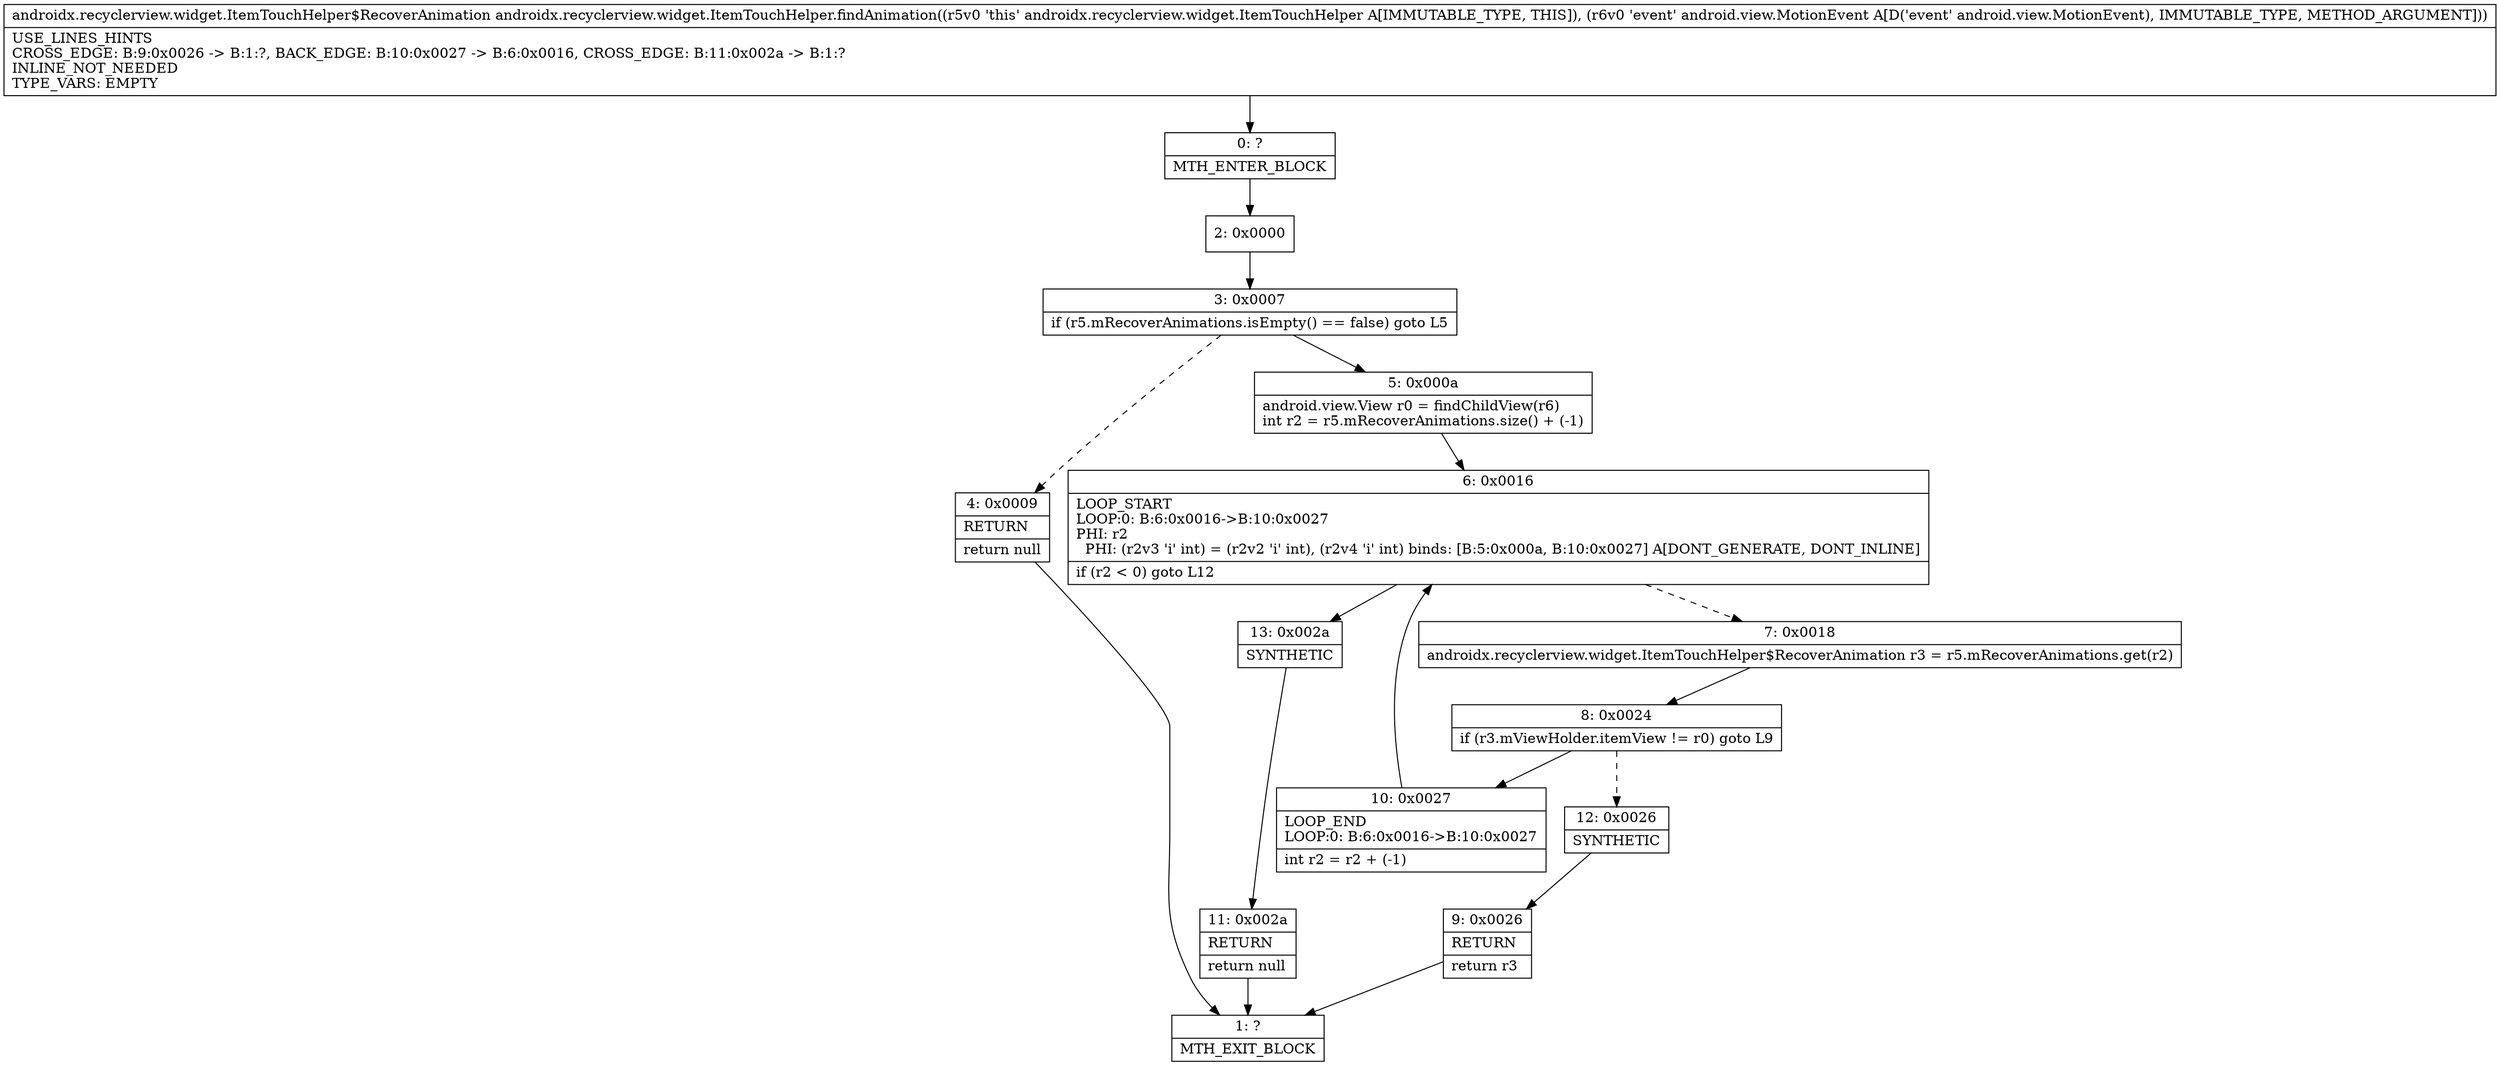 digraph "CFG forandroidx.recyclerview.widget.ItemTouchHelper.findAnimation(Landroid\/view\/MotionEvent;)Landroidx\/recyclerview\/widget\/ItemTouchHelper$RecoverAnimation;" {
Node_0 [shape=record,label="{0\:\ ?|MTH_ENTER_BLOCK\l}"];
Node_2 [shape=record,label="{2\:\ 0x0000}"];
Node_3 [shape=record,label="{3\:\ 0x0007|if (r5.mRecoverAnimations.isEmpty() == false) goto L5\l}"];
Node_4 [shape=record,label="{4\:\ 0x0009|RETURN\l|return null\l}"];
Node_1 [shape=record,label="{1\:\ ?|MTH_EXIT_BLOCK\l}"];
Node_5 [shape=record,label="{5\:\ 0x000a|android.view.View r0 = findChildView(r6)\lint r2 = r5.mRecoverAnimations.size() + (\-1)\l}"];
Node_6 [shape=record,label="{6\:\ 0x0016|LOOP_START\lLOOP:0: B:6:0x0016\-\>B:10:0x0027\lPHI: r2 \l  PHI: (r2v3 'i' int) = (r2v2 'i' int), (r2v4 'i' int) binds: [B:5:0x000a, B:10:0x0027] A[DONT_GENERATE, DONT_INLINE]\l|if (r2 \< 0) goto L12\l}"];
Node_7 [shape=record,label="{7\:\ 0x0018|androidx.recyclerview.widget.ItemTouchHelper$RecoverAnimation r3 = r5.mRecoverAnimations.get(r2)\l}"];
Node_8 [shape=record,label="{8\:\ 0x0024|if (r3.mViewHolder.itemView != r0) goto L9\l}"];
Node_10 [shape=record,label="{10\:\ 0x0027|LOOP_END\lLOOP:0: B:6:0x0016\-\>B:10:0x0027\l|int r2 = r2 + (\-1)\l}"];
Node_12 [shape=record,label="{12\:\ 0x0026|SYNTHETIC\l}"];
Node_9 [shape=record,label="{9\:\ 0x0026|RETURN\l|return r3\l}"];
Node_13 [shape=record,label="{13\:\ 0x002a|SYNTHETIC\l}"];
Node_11 [shape=record,label="{11\:\ 0x002a|RETURN\l|return null\l}"];
MethodNode[shape=record,label="{androidx.recyclerview.widget.ItemTouchHelper$RecoverAnimation androidx.recyclerview.widget.ItemTouchHelper.findAnimation((r5v0 'this' androidx.recyclerview.widget.ItemTouchHelper A[IMMUTABLE_TYPE, THIS]), (r6v0 'event' android.view.MotionEvent A[D('event' android.view.MotionEvent), IMMUTABLE_TYPE, METHOD_ARGUMENT]))  | USE_LINES_HINTS\lCROSS_EDGE: B:9:0x0026 \-\> B:1:?, BACK_EDGE: B:10:0x0027 \-\> B:6:0x0016, CROSS_EDGE: B:11:0x002a \-\> B:1:?\lINLINE_NOT_NEEDED\lTYPE_VARS: EMPTY\l}"];
MethodNode -> Node_0;Node_0 -> Node_2;
Node_2 -> Node_3;
Node_3 -> Node_4[style=dashed];
Node_3 -> Node_5;
Node_4 -> Node_1;
Node_5 -> Node_6;
Node_6 -> Node_7[style=dashed];
Node_6 -> Node_13;
Node_7 -> Node_8;
Node_8 -> Node_10;
Node_8 -> Node_12[style=dashed];
Node_10 -> Node_6;
Node_12 -> Node_9;
Node_9 -> Node_1;
Node_13 -> Node_11;
Node_11 -> Node_1;
}

